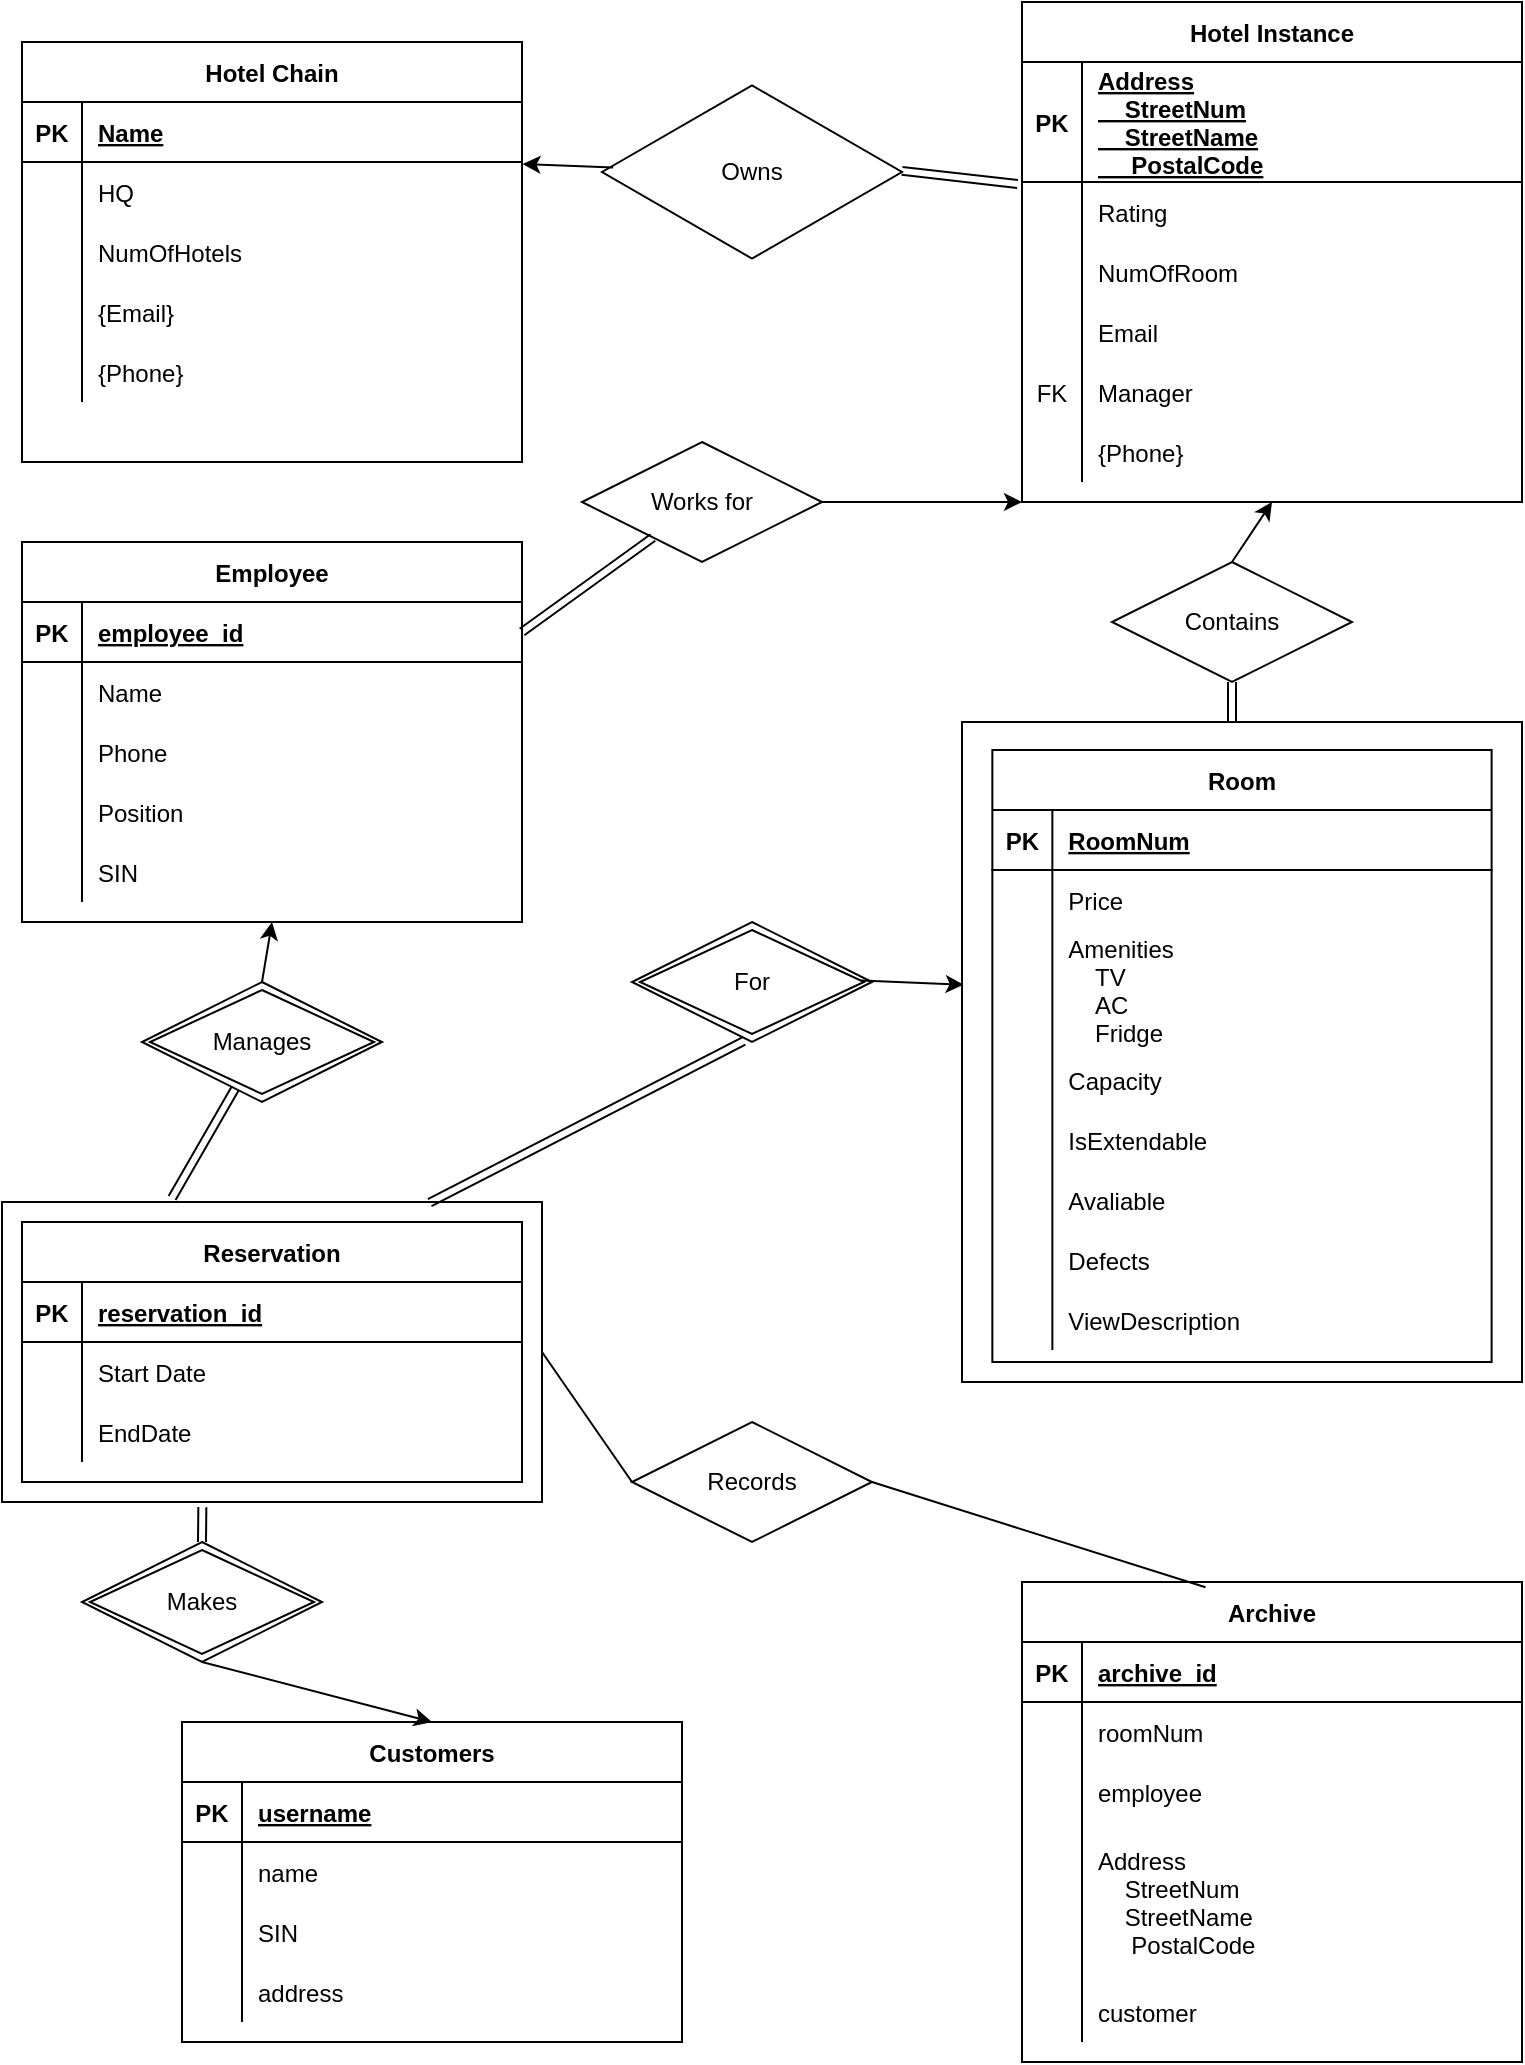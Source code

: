 <mxfile version="24.0.7" type="device">
  <diagram id="R2lEEEUBdFMjLlhIrx00" name="Page-1">
    <mxGraphModel dx="596" dy="747" grid="1" gridSize="10" guides="1" tooltips="1" connect="1" arrows="1" fold="1" page="1" pageScale="1" pageWidth="850" pageHeight="1100" math="0" shadow="0" extFonts="Permanent Marker^https://fonts.googleapis.com/css?family=Permanent+Marker">
      <root>
        <mxCell id="0" />
        <mxCell id="1" parent="0" />
        <mxCell id="C-vyLk0tnHw3VtMMgP7b-2" value="Hotel Chain" style="shape=table;startSize=30;container=1;collapsible=1;childLayout=tableLayout;fixedRows=1;rowLines=0;fontStyle=1;align=center;resizeLast=1;" parent="1" vertex="1">
          <mxGeometry x="40" y="40" width="250" height="210" as="geometry" />
        </mxCell>
        <mxCell id="C-vyLk0tnHw3VtMMgP7b-3" value="" style="shape=partialRectangle;collapsible=0;dropTarget=0;pointerEvents=0;fillColor=none;points=[[0,0.5],[1,0.5]];portConstraint=eastwest;top=0;left=0;right=0;bottom=1;" parent="C-vyLk0tnHw3VtMMgP7b-2" vertex="1">
          <mxGeometry y="30" width="250" height="30" as="geometry" />
        </mxCell>
        <mxCell id="C-vyLk0tnHw3VtMMgP7b-4" value="PK" style="shape=partialRectangle;overflow=hidden;connectable=0;fillColor=none;top=0;left=0;bottom=0;right=0;fontStyle=1;" parent="C-vyLk0tnHw3VtMMgP7b-3" vertex="1">
          <mxGeometry width="30" height="30" as="geometry">
            <mxRectangle width="30" height="30" as="alternateBounds" />
          </mxGeometry>
        </mxCell>
        <mxCell id="C-vyLk0tnHw3VtMMgP7b-5" value="Name" style="shape=partialRectangle;overflow=hidden;connectable=0;fillColor=none;top=0;left=0;bottom=0;right=0;align=left;spacingLeft=6;fontStyle=5;" parent="C-vyLk0tnHw3VtMMgP7b-3" vertex="1">
          <mxGeometry x="30" width="220" height="30" as="geometry">
            <mxRectangle width="220" height="30" as="alternateBounds" />
          </mxGeometry>
        </mxCell>
        <mxCell id="C-vyLk0tnHw3VtMMgP7b-6" value="" style="shape=partialRectangle;collapsible=0;dropTarget=0;pointerEvents=0;fillColor=none;points=[[0,0.5],[1,0.5]];portConstraint=eastwest;top=0;left=0;right=0;bottom=0;" parent="C-vyLk0tnHw3VtMMgP7b-2" vertex="1">
          <mxGeometry y="60" width="250" height="30" as="geometry" />
        </mxCell>
        <mxCell id="C-vyLk0tnHw3VtMMgP7b-7" value="" style="shape=partialRectangle;overflow=hidden;connectable=0;fillColor=none;top=0;left=0;bottom=0;right=0;" parent="C-vyLk0tnHw3VtMMgP7b-6" vertex="1">
          <mxGeometry width="30" height="30" as="geometry">
            <mxRectangle width="30" height="30" as="alternateBounds" />
          </mxGeometry>
        </mxCell>
        <mxCell id="C-vyLk0tnHw3VtMMgP7b-8" value="HQ" style="shape=partialRectangle;overflow=hidden;connectable=0;fillColor=none;top=0;left=0;bottom=0;right=0;align=left;spacingLeft=6;" parent="C-vyLk0tnHw3VtMMgP7b-6" vertex="1">
          <mxGeometry x="30" width="220" height="30" as="geometry">
            <mxRectangle width="220" height="30" as="alternateBounds" />
          </mxGeometry>
        </mxCell>
        <mxCell id="C-vyLk0tnHw3VtMMgP7b-9" value="" style="shape=partialRectangle;collapsible=0;dropTarget=0;pointerEvents=0;fillColor=none;points=[[0,0.5],[1,0.5]];portConstraint=eastwest;top=0;left=0;right=0;bottom=0;" parent="C-vyLk0tnHw3VtMMgP7b-2" vertex="1">
          <mxGeometry y="90" width="250" height="30" as="geometry" />
        </mxCell>
        <mxCell id="C-vyLk0tnHw3VtMMgP7b-10" value="" style="shape=partialRectangle;overflow=hidden;connectable=0;fillColor=none;top=0;left=0;bottom=0;right=0;" parent="C-vyLk0tnHw3VtMMgP7b-9" vertex="1">
          <mxGeometry width="30" height="30" as="geometry">
            <mxRectangle width="30" height="30" as="alternateBounds" />
          </mxGeometry>
        </mxCell>
        <mxCell id="C-vyLk0tnHw3VtMMgP7b-11" value="NumOfHotels" style="shape=partialRectangle;overflow=hidden;connectable=0;fillColor=none;top=0;left=0;bottom=0;right=0;align=left;spacingLeft=6;" parent="C-vyLk0tnHw3VtMMgP7b-9" vertex="1">
          <mxGeometry x="30" width="220" height="30" as="geometry">
            <mxRectangle width="220" height="30" as="alternateBounds" />
          </mxGeometry>
        </mxCell>
        <mxCell id="TwoNjSvbTVmiTsYYTtKP-118" value="" style="shape=tableRow;horizontal=0;startSize=0;swimlaneHead=0;swimlaneBody=0;fillColor=none;collapsible=0;dropTarget=0;points=[[0,0.5],[1,0.5]];portConstraint=eastwest;top=0;left=0;right=0;bottom=0;" parent="C-vyLk0tnHw3VtMMgP7b-2" vertex="1">
          <mxGeometry y="120" width="250" height="30" as="geometry" />
        </mxCell>
        <mxCell id="TwoNjSvbTVmiTsYYTtKP-119" value="" style="shape=partialRectangle;connectable=0;fillColor=none;top=0;left=0;bottom=0;right=0;editable=1;overflow=hidden;" parent="TwoNjSvbTVmiTsYYTtKP-118" vertex="1">
          <mxGeometry width="30" height="30" as="geometry">
            <mxRectangle width="30" height="30" as="alternateBounds" />
          </mxGeometry>
        </mxCell>
        <mxCell id="TwoNjSvbTVmiTsYYTtKP-120" value="{Email}" style="shape=partialRectangle;connectable=0;fillColor=none;top=0;left=0;bottom=0;right=0;align=left;spacingLeft=6;overflow=hidden;" parent="TwoNjSvbTVmiTsYYTtKP-118" vertex="1">
          <mxGeometry x="30" width="220" height="30" as="geometry">
            <mxRectangle width="220" height="30" as="alternateBounds" />
          </mxGeometry>
        </mxCell>
        <mxCell id="TwoNjSvbTVmiTsYYTtKP-123" value="" style="shape=tableRow;horizontal=0;startSize=0;swimlaneHead=0;swimlaneBody=0;fillColor=none;collapsible=0;dropTarget=0;points=[[0,0.5],[1,0.5]];portConstraint=eastwest;top=0;left=0;right=0;bottom=0;" parent="C-vyLk0tnHw3VtMMgP7b-2" vertex="1">
          <mxGeometry y="150" width="250" height="30" as="geometry" />
        </mxCell>
        <mxCell id="TwoNjSvbTVmiTsYYTtKP-124" value="" style="shape=partialRectangle;connectable=0;fillColor=none;top=0;left=0;bottom=0;right=0;editable=1;overflow=hidden;" parent="TwoNjSvbTVmiTsYYTtKP-123" vertex="1">
          <mxGeometry width="30" height="30" as="geometry">
            <mxRectangle width="30" height="30" as="alternateBounds" />
          </mxGeometry>
        </mxCell>
        <mxCell id="TwoNjSvbTVmiTsYYTtKP-125" value="{Phone}" style="shape=partialRectangle;connectable=0;fillColor=none;top=0;left=0;bottom=0;right=0;align=left;spacingLeft=6;overflow=hidden;" parent="TwoNjSvbTVmiTsYYTtKP-123" vertex="1">
          <mxGeometry x="30" width="220" height="30" as="geometry">
            <mxRectangle width="220" height="30" as="alternateBounds" />
          </mxGeometry>
        </mxCell>
        <mxCell id="C-vyLk0tnHw3VtMMgP7b-13" value="Hotel Instance" style="shape=table;startSize=30;container=1;collapsible=1;childLayout=tableLayout;fixedRows=1;rowLines=0;fontStyle=1;align=center;resizeLast=1;" parent="1" vertex="1">
          <mxGeometry x="540" y="20" width="250" height="250" as="geometry" />
        </mxCell>
        <mxCell id="C-vyLk0tnHw3VtMMgP7b-14" value="" style="shape=partialRectangle;collapsible=0;dropTarget=0;pointerEvents=0;fillColor=none;points=[[0,0.5],[1,0.5]];portConstraint=eastwest;top=0;left=0;right=0;bottom=1;" parent="C-vyLk0tnHw3VtMMgP7b-13" vertex="1">
          <mxGeometry y="30" width="250" height="60" as="geometry" />
        </mxCell>
        <mxCell id="C-vyLk0tnHw3VtMMgP7b-15" value="PK" style="shape=partialRectangle;overflow=hidden;connectable=0;fillColor=none;top=0;left=0;bottom=0;right=0;fontStyle=1;" parent="C-vyLk0tnHw3VtMMgP7b-14" vertex="1">
          <mxGeometry width="30" height="60" as="geometry">
            <mxRectangle width="30" height="60" as="alternateBounds" />
          </mxGeometry>
        </mxCell>
        <mxCell id="C-vyLk0tnHw3VtMMgP7b-16" value="Address&#xa;    StreetNum&#xa;    StreetName&#xa;     PostalCode" style="shape=partialRectangle;overflow=hidden;connectable=0;fillColor=none;top=0;left=0;bottom=0;right=0;align=left;spacingLeft=6;fontStyle=5;" parent="C-vyLk0tnHw3VtMMgP7b-14" vertex="1">
          <mxGeometry x="30" width="220" height="60" as="geometry">
            <mxRectangle width="220" height="60" as="alternateBounds" />
          </mxGeometry>
        </mxCell>
        <mxCell id="C-vyLk0tnHw3VtMMgP7b-17" value="" style="shape=partialRectangle;collapsible=0;dropTarget=0;pointerEvents=0;fillColor=none;points=[[0,0.5],[1,0.5]];portConstraint=eastwest;top=0;left=0;right=0;bottom=0;" parent="C-vyLk0tnHw3VtMMgP7b-13" vertex="1">
          <mxGeometry y="90" width="250" height="30" as="geometry" />
        </mxCell>
        <mxCell id="C-vyLk0tnHw3VtMMgP7b-18" value="" style="shape=partialRectangle;overflow=hidden;connectable=0;fillColor=none;top=0;left=0;bottom=0;right=0;" parent="C-vyLk0tnHw3VtMMgP7b-17" vertex="1">
          <mxGeometry width="30" height="30" as="geometry">
            <mxRectangle width="30" height="30" as="alternateBounds" />
          </mxGeometry>
        </mxCell>
        <mxCell id="C-vyLk0tnHw3VtMMgP7b-19" value="Rating" style="shape=partialRectangle;overflow=hidden;connectable=0;fillColor=none;top=0;left=0;bottom=0;right=0;align=left;spacingLeft=6;" parent="C-vyLk0tnHw3VtMMgP7b-17" vertex="1">
          <mxGeometry x="30" width="220" height="30" as="geometry">
            <mxRectangle width="220" height="30" as="alternateBounds" />
          </mxGeometry>
        </mxCell>
        <mxCell id="C-vyLk0tnHw3VtMMgP7b-20" value="" style="shape=partialRectangle;collapsible=0;dropTarget=0;pointerEvents=0;fillColor=none;points=[[0,0.5],[1,0.5]];portConstraint=eastwest;top=0;left=0;right=0;bottom=0;" parent="C-vyLk0tnHw3VtMMgP7b-13" vertex="1">
          <mxGeometry y="120" width="250" height="30" as="geometry" />
        </mxCell>
        <mxCell id="C-vyLk0tnHw3VtMMgP7b-21" value="" style="shape=partialRectangle;overflow=hidden;connectable=0;fillColor=none;top=0;left=0;bottom=0;right=0;" parent="C-vyLk0tnHw3VtMMgP7b-20" vertex="1">
          <mxGeometry width="30" height="30" as="geometry">
            <mxRectangle width="30" height="30" as="alternateBounds" />
          </mxGeometry>
        </mxCell>
        <mxCell id="C-vyLk0tnHw3VtMMgP7b-22" value="NumOfRoom" style="shape=partialRectangle;overflow=hidden;connectable=0;fillColor=none;top=0;left=0;bottom=0;right=0;align=left;spacingLeft=6;" parent="C-vyLk0tnHw3VtMMgP7b-20" vertex="1">
          <mxGeometry x="30" width="220" height="30" as="geometry">
            <mxRectangle width="220" height="30" as="alternateBounds" />
          </mxGeometry>
        </mxCell>
        <mxCell id="TwoNjSvbTVmiTsYYTtKP-131" value="" style="shape=tableRow;horizontal=0;startSize=0;swimlaneHead=0;swimlaneBody=0;fillColor=none;collapsible=0;dropTarget=0;points=[[0,0.5],[1,0.5]];portConstraint=eastwest;top=0;left=0;right=0;bottom=0;" parent="C-vyLk0tnHw3VtMMgP7b-13" vertex="1">
          <mxGeometry y="150" width="250" height="30" as="geometry" />
        </mxCell>
        <mxCell id="TwoNjSvbTVmiTsYYTtKP-132" value="" style="shape=partialRectangle;connectable=0;fillColor=none;top=0;left=0;bottom=0;right=0;editable=1;overflow=hidden;" parent="TwoNjSvbTVmiTsYYTtKP-131" vertex="1">
          <mxGeometry width="30" height="30" as="geometry">
            <mxRectangle width="30" height="30" as="alternateBounds" />
          </mxGeometry>
        </mxCell>
        <mxCell id="TwoNjSvbTVmiTsYYTtKP-133" value="Email" style="shape=partialRectangle;connectable=0;fillColor=none;top=0;left=0;bottom=0;right=0;align=left;spacingLeft=6;overflow=hidden;" parent="TwoNjSvbTVmiTsYYTtKP-131" vertex="1">
          <mxGeometry x="30" width="220" height="30" as="geometry">
            <mxRectangle width="220" height="30" as="alternateBounds" />
          </mxGeometry>
        </mxCell>
        <mxCell id="TwoNjSvbTVmiTsYYTtKP-196" value="" style="shape=tableRow;horizontal=0;startSize=0;swimlaneHead=0;swimlaneBody=0;fillColor=none;collapsible=0;dropTarget=0;points=[[0,0.5],[1,0.5]];portConstraint=eastwest;top=0;left=0;right=0;bottom=0;" parent="C-vyLk0tnHw3VtMMgP7b-13" vertex="1">
          <mxGeometry y="180" width="250" height="30" as="geometry" />
        </mxCell>
        <mxCell id="TwoNjSvbTVmiTsYYTtKP-197" value="FK" style="shape=partialRectangle;connectable=0;fillColor=none;top=0;left=0;bottom=0;right=0;editable=1;overflow=hidden;" parent="TwoNjSvbTVmiTsYYTtKP-196" vertex="1">
          <mxGeometry width="30" height="30" as="geometry">
            <mxRectangle width="30" height="30" as="alternateBounds" />
          </mxGeometry>
        </mxCell>
        <mxCell id="TwoNjSvbTVmiTsYYTtKP-198" value="Manager" style="shape=partialRectangle;connectable=0;fillColor=none;top=0;left=0;bottom=0;right=0;align=left;spacingLeft=6;overflow=hidden;" parent="TwoNjSvbTVmiTsYYTtKP-196" vertex="1">
          <mxGeometry x="30" width="220" height="30" as="geometry">
            <mxRectangle width="220" height="30" as="alternateBounds" />
          </mxGeometry>
        </mxCell>
        <mxCell id="TwoNjSvbTVmiTsYYTtKP-135" value="" style="shape=tableRow;horizontal=0;startSize=0;swimlaneHead=0;swimlaneBody=0;fillColor=none;collapsible=0;dropTarget=0;points=[[0,0.5],[1,0.5]];portConstraint=eastwest;top=0;left=0;right=0;bottom=0;" parent="C-vyLk0tnHw3VtMMgP7b-13" vertex="1">
          <mxGeometry y="210" width="250" height="30" as="geometry" />
        </mxCell>
        <mxCell id="TwoNjSvbTVmiTsYYTtKP-136" value="" style="shape=partialRectangle;connectable=0;fillColor=none;top=0;left=0;bottom=0;right=0;editable=1;overflow=hidden;" parent="TwoNjSvbTVmiTsYYTtKP-135" vertex="1">
          <mxGeometry width="30" height="30" as="geometry">
            <mxRectangle width="30" height="30" as="alternateBounds" />
          </mxGeometry>
        </mxCell>
        <mxCell id="TwoNjSvbTVmiTsYYTtKP-137" value="{Phone}" style="shape=partialRectangle;connectable=0;fillColor=none;top=0;left=0;bottom=0;right=0;align=left;spacingLeft=6;overflow=hidden;" parent="TwoNjSvbTVmiTsYYTtKP-135" vertex="1">
          <mxGeometry x="30" width="220" height="30" as="geometry">
            <mxRectangle width="220" height="30" as="alternateBounds" />
          </mxGeometry>
        </mxCell>
        <mxCell id="C-vyLk0tnHw3VtMMgP7b-23" value="Customers" style="shape=table;startSize=30;container=1;collapsible=1;childLayout=tableLayout;fixedRows=1;rowLines=0;fontStyle=1;align=center;resizeLast=1;" parent="1" vertex="1">
          <mxGeometry x="120" y="880" width="250" height="160" as="geometry" />
        </mxCell>
        <mxCell id="C-vyLk0tnHw3VtMMgP7b-24" value="" style="shape=partialRectangle;collapsible=0;dropTarget=0;pointerEvents=0;fillColor=none;points=[[0,0.5],[1,0.5]];portConstraint=eastwest;top=0;left=0;right=0;bottom=1;" parent="C-vyLk0tnHw3VtMMgP7b-23" vertex="1">
          <mxGeometry y="30" width="250" height="30" as="geometry" />
        </mxCell>
        <mxCell id="C-vyLk0tnHw3VtMMgP7b-25" value="PK" style="shape=partialRectangle;overflow=hidden;connectable=0;fillColor=none;top=0;left=0;bottom=0;right=0;fontStyle=1;" parent="C-vyLk0tnHw3VtMMgP7b-24" vertex="1">
          <mxGeometry width="30" height="30" as="geometry">
            <mxRectangle width="30" height="30" as="alternateBounds" />
          </mxGeometry>
        </mxCell>
        <mxCell id="C-vyLk0tnHw3VtMMgP7b-26" value="username" style="shape=partialRectangle;overflow=hidden;connectable=0;fillColor=none;top=0;left=0;bottom=0;right=0;align=left;spacingLeft=6;fontStyle=5;" parent="C-vyLk0tnHw3VtMMgP7b-24" vertex="1">
          <mxGeometry x="30" width="220" height="30" as="geometry">
            <mxRectangle width="220" height="30" as="alternateBounds" />
          </mxGeometry>
        </mxCell>
        <mxCell id="C-vyLk0tnHw3VtMMgP7b-27" value="" style="shape=partialRectangle;collapsible=0;dropTarget=0;pointerEvents=0;fillColor=none;points=[[0,0.5],[1,0.5]];portConstraint=eastwest;top=0;left=0;right=0;bottom=0;" parent="C-vyLk0tnHw3VtMMgP7b-23" vertex="1">
          <mxGeometry y="60" width="250" height="30" as="geometry" />
        </mxCell>
        <mxCell id="C-vyLk0tnHw3VtMMgP7b-28" value="" style="shape=partialRectangle;overflow=hidden;connectable=0;fillColor=none;top=0;left=0;bottom=0;right=0;" parent="C-vyLk0tnHw3VtMMgP7b-27" vertex="1">
          <mxGeometry width="30" height="30" as="geometry">
            <mxRectangle width="30" height="30" as="alternateBounds" />
          </mxGeometry>
        </mxCell>
        <mxCell id="C-vyLk0tnHw3VtMMgP7b-29" value="name" style="shape=partialRectangle;overflow=hidden;connectable=0;fillColor=none;top=0;left=0;bottom=0;right=0;align=left;spacingLeft=6;" parent="C-vyLk0tnHw3VtMMgP7b-27" vertex="1">
          <mxGeometry x="30" width="220" height="30" as="geometry">
            <mxRectangle width="220" height="30" as="alternateBounds" />
          </mxGeometry>
        </mxCell>
        <mxCell id="TwoNjSvbTVmiTsYYTtKP-202" value="" style="shape=tableRow;horizontal=0;startSize=0;swimlaneHead=0;swimlaneBody=0;fillColor=none;collapsible=0;dropTarget=0;points=[[0,0.5],[1,0.5]];portConstraint=eastwest;top=0;left=0;right=0;bottom=0;" parent="C-vyLk0tnHw3VtMMgP7b-23" vertex="1">
          <mxGeometry y="90" width="250" height="30" as="geometry" />
        </mxCell>
        <mxCell id="TwoNjSvbTVmiTsYYTtKP-203" value="" style="shape=partialRectangle;connectable=0;fillColor=none;top=0;left=0;bottom=0;right=0;editable=1;overflow=hidden;" parent="TwoNjSvbTVmiTsYYTtKP-202" vertex="1">
          <mxGeometry width="30" height="30" as="geometry">
            <mxRectangle width="30" height="30" as="alternateBounds" />
          </mxGeometry>
        </mxCell>
        <mxCell id="TwoNjSvbTVmiTsYYTtKP-204" value="SIN" style="shape=partialRectangle;connectable=0;fillColor=none;top=0;left=0;bottom=0;right=0;align=left;spacingLeft=6;overflow=hidden;" parent="TwoNjSvbTVmiTsYYTtKP-202" vertex="1">
          <mxGeometry x="30" width="220" height="30" as="geometry">
            <mxRectangle width="220" height="30" as="alternateBounds" />
          </mxGeometry>
        </mxCell>
        <mxCell id="TwoNjSvbTVmiTsYYTtKP-199" value="" style="shape=tableRow;horizontal=0;startSize=0;swimlaneHead=0;swimlaneBody=0;fillColor=none;collapsible=0;dropTarget=0;points=[[0,0.5],[1,0.5]];portConstraint=eastwest;top=0;left=0;right=0;bottom=0;" parent="C-vyLk0tnHw3VtMMgP7b-23" vertex="1">
          <mxGeometry y="120" width="250" height="30" as="geometry" />
        </mxCell>
        <mxCell id="TwoNjSvbTVmiTsYYTtKP-200" value="" style="shape=partialRectangle;connectable=0;fillColor=none;top=0;left=0;bottom=0;right=0;editable=1;overflow=hidden;" parent="TwoNjSvbTVmiTsYYTtKP-199" vertex="1">
          <mxGeometry width="30" height="30" as="geometry">
            <mxRectangle width="30" height="30" as="alternateBounds" />
          </mxGeometry>
        </mxCell>
        <mxCell id="TwoNjSvbTVmiTsYYTtKP-201" value="address" style="shape=partialRectangle;connectable=0;fillColor=none;top=0;left=0;bottom=0;right=0;align=left;spacingLeft=6;overflow=hidden;" parent="TwoNjSvbTVmiTsYYTtKP-199" vertex="1">
          <mxGeometry x="30" width="220" height="30" as="geometry">
            <mxRectangle width="220" height="30" as="alternateBounds" />
          </mxGeometry>
        </mxCell>
        <mxCell id="TwoNjSvbTVmiTsYYTtKP-35" value="Archive" style="shape=table;startSize=30;container=1;collapsible=1;childLayout=tableLayout;fixedRows=1;rowLines=0;fontStyle=1;align=center;resizeLast=1;" parent="1" vertex="1">
          <mxGeometry x="540" y="810" width="250" height="240" as="geometry" />
        </mxCell>
        <mxCell id="TwoNjSvbTVmiTsYYTtKP-36" value="" style="shape=partialRectangle;collapsible=0;dropTarget=0;pointerEvents=0;fillColor=none;points=[[0,0.5],[1,0.5]];portConstraint=eastwest;top=0;left=0;right=0;bottom=1;" parent="TwoNjSvbTVmiTsYYTtKP-35" vertex="1">
          <mxGeometry y="30" width="250" height="30" as="geometry" />
        </mxCell>
        <mxCell id="TwoNjSvbTVmiTsYYTtKP-37" value="PK" style="shape=partialRectangle;overflow=hidden;connectable=0;fillColor=none;top=0;left=0;bottom=0;right=0;fontStyle=1;" parent="TwoNjSvbTVmiTsYYTtKP-36" vertex="1">
          <mxGeometry width="30" height="30" as="geometry">
            <mxRectangle width="30" height="30" as="alternateBounds" />
          </mxGeometry>
        </mxCell>
        <mxCell id="TwoNjSvbTVmiTsYYTtKP-38" value="archive_id" style="shape=partialRectangle;overflow=hidden;connectable=0;fillColor=none;top=0;left=0;bottom=0;right=0;align=left;spacingLeft=6;fontStyle=5;" parent="TwoNjSvbTVmiTsYYTtKP-36" vertex="1">
          <mxGeometry x="30" width="220" height="30" as="geometry">
            <mxRectangle width="220" height="30" as="alternateBounds" />
          </mxGeometry>
        </mxCell>
        <mxCell id="TwoNjSvbTVmiTsYYTtKP-39" value="" style="shape=partialRectangle;collapsible=0;dropTarget=0;pointerEvents=0;fillColor=none;points=[[0,0.5],[1,0.5]];portConstraint=eastwest;top=0;left=0;right=0;bottom=0;" parent="TwoNjSvbTVmiTsYYTtKP-35" vertex="1">
          <mxGeometry y="60" width="250" height="30" as="geometry" />
        </mxCell>
        <mxCell id="TwoNjSvbTVmiTsYYTtKP-40" value="" style="shape=partialRectangle;overflow=hidden;connectable=0;fillColor=none;top=0;left=0;bottom=0;right=0;" parent="TwoNjSvbTVmiTsYYTtKP-39" vertex="1">
          <mxGeometry width="30" height="30" as="geometry">
            <mxRectangle width="30" height="30" as="alternateBounds" />
          </mxGeometry>
        </mxCell>
        <mxCell id="TwoNjSvbTVmiTsYYTtKP-41" value="roomNum" style="shape=partialRectangle;overflow=hidden;connectable=0;fillColor=none;top=0;left=0;bottom=0;right=0;align=left;spacingLeft=6;" parent="TwoNjSvbTVmiTsYYTtKP-39" vertex="1">
          <mxGeometry x="30" width="220" height="30" as="geometry">
            <mxRectangle width="220" height="30" as="alternateBounds" />
          </mxGeometry>
        </mxCell>
        <mxCell id="TwoNjSvbTVmiTsYYTtKP-187" value="" style="shape=tableRow;horizontal=0;startSize=0;swimlaneHead=0;swimlaneBody=0;fillColor=none;collapsible=0;dropTarget=0;points=[[0,0.5],[1,0.5]];portConstraint=eastwest;top=0;left=0;right=0;bottom=0;" parent="TwoNjSvbTVmiTsYYTtKP-35" vertex="1">
          <mxGeometry y="90" width="250" height="30" as="geometry" />
        </mxCell>
        <mxCell id="TwoNjSvbTVmiTsYYTtKP-188" value="" style="shape=partialRectangle;connectable=0;fillColor=none;top=0;left=0;bottom=0;right=0;editable=1;overflow=hidden;" parent="TwoNjSvbTVmiTsYYTtKP-187" vertex="1">
          <mxGeometry width="30" height="30" as="geometry">
            <mxRectangle width="30" height="30" as="alternateBounds" />
          </mxGeometry>
        </mxCell>
        <mxCell id="TwoNjSvbTVmiTsYYTtKP-189" value="employee" style="shape=partialRectangle;connectable=0;fillColor=none;top=0;left=0;bottom=0;right=0;align=left;spacingLeft=6;overflow=hidden;" parent="TwoNjSvbTVmiTsYYTtKP-187" vertex="1">
          <mxGeometry x="30" width="220" height="30" as="geometry">
            <mxRectangle width="220" height="30" as="alternateBounds" />
          </mxGeometry>
        </mxCell>
        <mxCell id="TwoNjSvbTVmiTsYYTtKP-193" value="" style="shape=tableRow;horizontal=0;startSize=0;swimlaneHead=0;swimlaneBody=0;fillColor=none;collapsible=0;dropTarget=0;points=[[0,0.5],[1,0.5]];portConstraint=eastwest;top=0;left=0;right=0;bottom=0;" parent="TwoNjSvbTVmiTsYYTtKP-35" vertex="1">
          <mxGeometry y="120" width="250" height="80" as="geometry" />
        </mxCell>
        <mxCell id="TwoNjSvbTVmiTsYYTtKP-194" value="" style="shape=partialRectangle;connectable=0;fillColor=none;top=0;left=0;bottom=0;right=0;editable=1;overflow=hidden;" parent="TwoNjSvbTVmiTsYYTtKP-193" vertex="1">
          <mxGeometry width="30" height="80" as="geometry">
            <mxRectangle width="30" height="80" as="alternateBounds" />
          </mxGeometry>
        </mxCell>
        <mxCell id="TwoNjSvbTVmiTsYYTtKP-195" value="Address&#xa;    StreetNum&#xa;    StreetName&#xa;     PostalCode" style="shape=partialRectangle;connectable=0;fillColor=none;top=0;left=0;bottom=0;right=0;align=left;spacingLeft=6;overflow=hidden;fontStyle=0" parent="TwoNjSvbTVmiTsYYTtKP-193" vertex="1">
          <mxGeometry x="30" width="220" height="80" as="geometry">
            <mxRectangle width="220" height="80" as="alternateBounds" />
          </mxGeometry>
        </mxCell>
        <mxCell id="TwoNjSvbTVmiTsYYTtKP-42" value="" style="shape=partialRectangle;collapsible=0;dropTarget=0;pointerEvents=0;fillColor=none;points=[[0,0.5],[1,0.5]];portConstraint=eastwest;top=0;left=0;right=0;bottom=0;" parent="TwoNjSvbTVmiTsYYTtKP-35" vertex="1">
          <mxGeometry y="200" width="250" height="30" as="geometry" />
        </mxCell>
        <mxCell id="TwoNjSvbTVmiTsYYTtKP-43" value="" style="shape=partialRectangle;overflow=hidden;connectable=0;fillColor=none;top=0;left=0;bottom=0;right=0;" parent="TwoNjSvbTVmiTsYYTtKP-42" vertex="1">
          <mxGeometry width="30" height="30" as="geometry">
            <mxRectangle width="30" height="30" as="alternateBounds" />
          </mxGeometry>
        </mxCell>
        <mxCell id="TwoNjSvbTVmiTsYYTtKP-44" value="customer" style="shape=partialRectangle;overflow=hidden;connectable=0;fillColor=none;top=0;left=0;bottom=0;right=0;align=left;spacingLeft=6;" parent="TwoNjSvbTVmiTsYYTtKP-42" vertex="1">
          <mxGeometry x="30" width="220" height="30" as="geometry">
            <mxRectangle width="220" height="30" as="alternateBounds" />
          </mxGeometry>
        </mxCell>
        <mxCell id="TwoNjSvbTVmiTsYYTtKP-49" value="" style="group" parent="1" connectable="0" vertex="1">
          <mxGeometry x="30" y="620" width="270" height="150" as="geometry" />
        </mxCell>
        <mxCell id="TwoNjSvbTVmiTsYYTtKP-50" value="" style="group" parent="TwoNjSvbTVmiTsYYTtKP-49" connectable="0" vertex="1">
          <mxGeometry width="270" height="150" as="geometry" />
        </mxCell>
        <mxCell id="TwoNjSvbTVmiTsYYTtKP-23" value="" style="rounded=0;whiteSpace=wrap;html=1;" parent="TwoNjSvbTVmiTsYYTtKP-50" vertex="1">
          <mxGeometry width="270" height="150" as="geometry" />
        </mxCell>
        <mxCell id="TwoNjSvbTVmiTsYYTtKP-24" value="Reservation" style="shape=table;startSize=30;container=1;collapsible=1;childLayout=tableLayout;fixedRows=1;rowLines=0;fontStyle=1;align=center;resizeLast=1;" parent="TwoNjSvbTVmiTsYYTtKP-50" vertex="1">
          <mxGeometry x="10" y="10" width="250" height="130" as="geometry" />
        </mxCell>
        <mxCell id="TwoNjSvbTVmiTsYYTtKP-25" value="" style="shape=partialRectangle;collapsible=0;dropTarget=0;pointerEvents=0;fillColor=none;points=[[0,0.5],[1,0.5]];portConstraint=eastwest;top=0;left=0;right=0;bottom=1;" parent="TwoNjSvbTVmiTsYYTtKP-24" vertex="1">
          <mxGeometry y="30" width="250" height="30" as="geometry" />
        </mxCell>
        <mxCell id="TwoNjSvbTVmiTsYYTtKP-26" value="PK" style="shape=partialRectangle;overflow=hidden;connectable=0;fillColor=none;top=0;left=0;bottom=0;right=0;fontStyle=1;" parent="TwoNjSvbTVmiTsYYTtKP-25" vertex="1">
          <mxGeometry width="30" height="30" as="geometry">
            <mxRectangle width="30" height="30" as="alternateBounds" />
          </mxGeometry>
        </mxCell>
        <mxCell id="TwoNjSvbTVmiTsYYTtKP-27" value="reservation_id" style="shape=partialRectangle;overflow=hidden;connectable=0;fillColor=none;top=0;left=0;bottom=0;right=0;align=left;spacingLeft=6;fontStyle=5;" parent="TwoNjSvbTVmiTsYYTtKP-25" vertex="1">
          <mxGeometry x="30" width="220" height="30" as="geometry">
            <mxRectangle width="220" height="30" as="alternateBounds" />
          </mxGeometry>
        </mxCell>
        <mxCell id="TwoNjSvbTVmiTsYYTtKP-28" value="" style="shape=partialRectangle;collapsible=0;dropTarget=0;pointerEvents=0;fillColor=none;points=[[0,0.5],[1,0.5]];portConstraint=eastwest;top=0;left=0;right=0;bottom=0;" parent="TwoNjSvbTVmiTsYYTtKP-24" vertex="1">
          <mxGeometry y="60" width="250" height="30" as="geometry" />
        </mxCell>
        <mxCell id="TwoNjSvbTVmiTsYYTtKP-29" value="" style="shape=partialRectangle;overflow=hidden;connectable=0;fillColor=none;top=0;left=0;bottom=0;right=0;" parent="TwoNjSvbTVmiTsYYTtKP-28" vertex="1">
          <mxGeometry width="30" height="30" as="geometry">
            <mxRectangle width="30" height="30" as="alternateBounds" />
          </mxGeometry>
        </mxCell>
        <mxCell id="TwoNjSvbTVmiTsYYTtKP-30" value="Start Date" style="shape=partialRectangle;overflow=hidden;connectable=0;fillColor=none;top=0;left=0;bottom=0;right=0;align=left;spacingLeft=6;" parent="TwoNjSvbTVmiTsYYTtKP-28" vertex="1">
          <mxGeometry x="30" width="220" height="30" as="geometry">
            <mxRectangle width="220" height="30" as="alternateBounds" />
          </mxGeometry>
        </mxCell>
        <mxCell id="v5f98kPAj_87lHMMUOY--4" value="" style="shape=tableRow;horizontal=0;startSize=0;swimlaneHead=0;swimlaneBody=0;fillColor=none;collapsible=0;dropTarget=0;points=[[0,0.5],[1,0.5]];portConstraint=eastwest;top=0;left=0;right=0;bottom=0;" vertex="1" parent="TwoNjSvbTVmiTsYYTtKP-24">
          <mxGeometry y="90" width="250" height="30" as="geometry" />
        </mxCell>
        <mxCell id="v5f98kPAj_87lHMMUOY--5" value="" style="shape=partialRectangle;connectable=0;fillColor=none;top=0;left=0;bottom=0;right=0;editable=1;overflow=hidden;" vertex="1" parent="v5f98kPAj_87lHMMUOY--4">
          <mxGeometry width="30" height="30" as="geometry">
            <mxRectangle width="30" height="30" as="alternateBounds" />
          </mxGeometry>
        </mxCell>
        <mxCell id="v5f98kPAj_87lHMMUOY--6" value="EndDate" style="shape=partialRectangle;connectable=0;fillColor=none;top=0;left=0;bottom=0;right=0;align=left;spacingLeft=6;overflow=hidden;" vertex="1" parent="v5f98kPAj_87lHMMUOY--4">
          <mxGeometry x="30" width="220" height="30" as="geometry">
            <mxRectangle width="220" height="30" as="alternateBounds" />
          </mxGeometry>
        </mxCell>
        <mxCell id="TwoNjSvbTVmiTsYYTtKP-61" value="Employee" style="shape=table;startSize=30;container=1;collapsible=1;childLayout=tableLayout;fixedRows=1;rowLines=0;fontStyle=1;align=center;resizeLast=1;" parent="1" vertex="1">
          <mxGeometry x="40" y="290" width="250" height="190" as="geometry" />
        </mxCell>
        <mxCell id="TwoNjSvbTVmiTsYYTtKP-62" value="" style="shape=partialRectangle;collapsible=0;dropTarget=0;pointerEvents=0;fillColor=none;points=[[0,0.5],[1,0.5]];portConstraint=eastwest;top=0;left=0;right=0;bottom=1;" parent="TwoNjSvbTVmiTsYYTtKP-61" vertex="1">
          <mxGeometry y="30" width="250" height="30" as="geometry" />
        </mxCell>
        <mxCell id="TwoNjSvbTVmiTsYYTtKP-63" value="PK" style="shape=partialRectangle;overflow=hidden;connectable=0;fillColor=none;top=0;left=0;bottom=0;right=0;fontStyle=1;" parent="TwoNjSvbTVmiTsYYTtKP-62" vertex="1">
          <mxGeometry width="30" height="30" as="geometry">
            <mxRectangle width="30" height="30" as="alternateBounds" />
          </mxGeometry>
        </mxCell>
        <mxCell id="TwoNjSvbTVmiTsYYTtKP-64" value="employee_id" style="shape=partialRectangle;overflow=hidden;connectable=0;fillColor=none;top=0;left=0;bottom=0;right=0;align=left;spacingLeft=6;fontStyle=5;" parent="TwoNjSvbTVmiTsYYTtKP-62" vertex="1">
          <mxGeometry x="30" width="220" height="30" as="geometry">
            <mxRectangle width="220" height="30" as="alternateBounds" />
          </mxGeometry>
        </mxCell>
        <mxCell id="TwoNjSvbTVmiTsYYTtKP-65" value="" style="shape=partialRectangle;collapsible=0;dropTarget=0;pointerEvents=0;fillColor=none;points=[[0,0.5],[1,0.5]];portConstraint=eastwest;top=0;left=0;right=0;bottom=0;" parent="TwoNjSvbTVmiTsYYTtKP-61" vertex="1">
          <mxGeometry y="60" width="250" height="30" as="geometry" />
        </mxCell>
        <mxCell id="TwoNjSvbTVmiTsYYTtKP-66" value="" style="shape=partialRectangle;overflow=hidden;connectable=0;fillColor=none;top=0;left=0;bottom=0;right=0;" parent="TwoNjSvbTVmiTsYYTtKP-65" vertex="1">
          <mxGeometry width="30" height="30" as="geometry">
            <mxRectangle width="30" height="30" as="alternateBounds" />
          </mxGeometry>
        </mxCell>
        <mxCell id="TwoNjSvbTVmiTsYYTtKP-67" value="Name" style="shape=partialRectangle;overflow=hidden;connectable=0;fillColor=none;top=0;left=0;bottom=0;right=0;align=left;spacingLeft=6;" parent="TwoNjSvbTVmiTsYYTtKP-65" vertex="1">
          <mxGeometry x="30" width="220" height="30" as="geometry">
            <mxRectangle width="220" height="30" as="alternateBounds" />
          </mxGeometry>
        </mxCell>
        <mxCell id="TwoNjSvbTVmiTsYYTtKP-68" value="" style="shape=partialRectangle;collapsible=0;dropTarget=0;pointerEvents=0;fillColor=none;points=[[0,0.5],[1,0.5]];portConstraint=eastwest;top=0;left=0;right=0;bottom=0;" parent="TwoNjSvbTVmiTsYYTtKP-61" vertex="1">
          <mxGeometry y="90" width="250" height="30" as="geometry" />
        </mxCell>
        <mxCell id="TwoNjSvbTVmiTsYYTtKP-69" value="" style="shape=partialRectangle;overflow=hidden;connectable=0;fillColor=none;top=0;left=0;bottom=0;right=0;" parent="TwoNjSvbTVmiTsYYTtKP-68" vertex="1">
          <mxGeometry width="30" height="30" as="geometry">
            <mxRectangle width="30" height="30" as="alternateBounds" />
          </mxGeometry>
        </mxCell>
        <mxCell id="TwoNjSvbTVmiTsYYTtKP-70" value="Phone" style="shape=partialRectangle;overflow=hidden;connectable=0;fillColor=none;top=0;left=0;bottom=0;right=0;align=left;spacingLeft=6;" parent="TwoNjSvbTVmiTsYYTtKP-68" vertex="1">
          <mxGeometry x="30" width="220" height="30" as="geometry">
            <mxRectangle width="220" height="30" as="alternateBounds" />
          </mxGeometry>
        </mxCell>
        <mxCell id="TwoNjSvbTVmiTsYYTtKP-143" value="" style="shape=tableRow;horizontal=0;startSize=0;swimlaneHead=0;swimlaneBody=0;fillColor=none;collapsible=0;dropTarget=0;points=[[0,0.5],[1,0.5]];portConstraint=eastwest;top=0;left=0;right=0;bottom=0;" parent="TwoNjSvbTVmiTsYYTtKP-61" vertex="1">
          <mxGeometry y="120" width="250" height="30" as="geometry" />
        </mxCell>
        <mxCell id="TwoNjSvbTVmiTsYYTtKP-144" value="" style="shape=partialRectangle;connectable=0;fillColor=none;top=0;left=0;bottom=0;right=0;editable=1;overflow=hidden;" parent="TwoNjSvbTVmiTsYYTtKP-143" vertex="1">
          <mxGeometry width="30" height="30" as="geometry">
            <mxRectangle width="30" height="30" as="alternateBounds" />
          </mxGeometry>
        </mxCell>
        <mxCell id="TwoNjSvbTVmiTsYYTtKP-145" value="Position" style="shape=partialRectangle;connectable=0;fillColor=none;top=0;left=0;bottom=0;right=0;align=left;spacingLeft=6;overflow=hidden;" parent="TwoNjSvbTVmiTsYYTtKP-143" vertex="1">
          <mxGeometry x="30" width="220" height="30" as="geometry">
            <mxRectangle width="220" height="30" as="alternateBounds" />
          </mxGeometry>
        </mxCell>
        <mxCell id="TwoNjSvbTVmiTsYYTtKP-139" value="" style="shape=tableRow;horizontal=0;startSize=0;swimlaneHead=0;swimlaneBody=0;fillColor=none;collapsible=0;dropTarget=0;points=[[0,0.5],[1,0.5]];portConstraint=eastwest;top=0;left=0;right=0;bottom=0;" parent="TwoNjSvbTVmiTsYYTtKP-61" vertex="1">
          <mxGeometry y="150" width="250" height="30" as="geometry" />
        </mxCell>
        <mxCell id="TwoNjSvbTVmiTsYYTtKP-140" value="" style="shape=partialRectangle;connectable=0;fillColor=none;top=0;left=0;bottom=0;right=0;editable=1;overflow=hidden;" parent="TwoNjSvbTVmiTsYYTtKP-139" vertex="1">
          <mxGeometry width="30" height="30" as="geometry">
            <mxRectangle width="30" height="30" as="alternateBounds" />
          </mxGeometry>
        </mxCell>
        <mxCell id="TwoNjSvbTVmiTsYYTtKP-141" value="SIN" style="shape=partialRectangle;connectable=0;fillColor=none;top=0;left=0;bottom=0;right=0;align=left;spacingLeft=6;overflow=hidden;" parent="TwoNjSvbTVmiTsYYTtKP-139" vertex="1">
          <mxGeometry x="30" width="220" height="30" as="geometry">
            <mxRectangle width="220" height="30" as="alternateBounds" />
          </mxGeometry>
        </mxCell>
        <mxCell id="TwoNjSvbTVmiTsYYTtKP-72" value="Owns" style="html=1;whiteSpace=wrap;aspect=fixed;shape=isoRectangle;" parent="1" vertex="1">
          <mxGeometry x="330" y="60" width="150" height="90" as="geometry" />
        </mxCell>
        <mxCell id="TwoNjSvbTVmiTsYYTtKP-74" value="" style="endArrow=classic;html=1;rounded=0;entryX=1.001;entryY=0.033;entryDx=0;entryDy=0;entryPerimeter=0;exitX=0.037;exitY=0.475;exitDx=0;exitDy=0;exitPerimeter=0;" parent="1" source="TwoNjSvbTVmiTsYYTtKP-72" target="C-vyLk0tnHw3VtMMgP7b-6" edge="1">
          <mxGeometry width="50" height="50" relative="1" as="geometry">
            <mxPoint x="440" y="240" as="sourcePoint" />
            <mxPoint x="490" y="190" as="targetPoint" />
          </mxGeometry>
        </mxCell>
        <mxCell id="TwoNjSvbTVmiTsYYTtKP-84" value="" style="shape=link;html=1;rounded=0;entryX=-0.009;entryY=0.033;entryDx=0;entryDy=0;entryPerimeter=0;" parent="1" target="C-vyLk0tnHw3VtMMgP7b-17" edge="1">
          <mxGeometry relative="1" as="geometry">
            <mxPoint x="480" y="104.44" as="sourcePoint" />
            <mxPoint x="640" y="104.44" as="targetPoint" />
          </mxGeometry>
        </mxCell>
        <mxCell id="TwoNjSvbTVmiTsYYTtKP-85" value="" style="resizable=0;html=1;whiteSpace=wrap;align=right;verticalAlign=bottom;" parent="TwoNjSvbTVmiTsYYTtKP-84" connectable="0" vertex="1">
          <mxGeometry x="1" relative="1" as="geometry" />
        </mxCell>
        <mxCell id="TwoNjSvbTVmiTsYYTtKP-86" value="Contains" style="shape=rhombus;perimeter=rhombusPerimeter;whiteSpace=wrap;html=1;align=center;" parent="1" vertex="1">
          <mxGeometry x="585" y="300" width="120" height="60" as="geometry" />
        </mxCell>
        <mxCell id="TwoNjSvbTVmiTsYYTtKP-89" value="" style="endArrow=classic;html=1;rounded=0;entryX=0.5;entryY=1;entryDx=0;entryDy=0;exitX=0.5;exitY=0;exitDx=0;exitDy=0;" parent="1" source="TwoNjSvbTVmiTsYYTtKP-86" target="C-vyLk0tnHw3VtMMgP7b-13" edge="1">
          <mxGeometry width="50" height="50" relative="1" as="geometry">
            <mxPoint x="450" y="190" as="sourcePoint" />
            <mxPoint x="500" y="140" as="targetPoint" />
          </mxGeometry>
        </mxCell>
        <mxCell id="TwoNjSvbTVmiTsYYTtKP-90" value="" style="shape=link;html=1;rounded=0;entryX=0.5;entryY=1;entryDx=0;entryDy=0;exitX=0.5;exitY=0;exitDx=0;exitDy=0;" parent="1" target="TwoNjSvbTVmiTsYYTtKP-86" edge="1">
          <mxGeometry relative="1" as="geometry">
            <mxPoint x="645" y="380" as="sourcePoint" />
            <mxPoint x="560" y="180" as="targetPoint" />
          </mxGeometry>
        </mxCell>
        <mxCell id="TwoNjSvbTVmiTsYYTtKP-91" value="" style="resizable=0;html=1;whiteSpace=wrap;align=right;verticalAlign=bottom;" parent="TwoNjSvbTVmiTsYYTtKP-90" connectable="0" vertex="1">
          <mxGeometry x="1" relative="1" as="geometry" />
        </mxCell>
        <mxCell id="TwoNjSvbTVmiTsYYTtKP-92" value="Works for" style="shape=rhombus;perimeter=rhombusPerimeter;whiteSpace=wrap;html=1;align=center;" parent="1" vertex="1">
          <mxGeometry x="320" y="240" width="120" height="60" as="geometry" />
        </mxCell>
        <mxCell id="TwoNjSvbTVmiTsYYTtKP-93" value="" style="endArrow=classic;html=1;rounded=0;entryX=0;entryY=1;entryDx=0;entryDy=0;" parent="1" source="TwoNjSvbTVmiTsYYTtKP-92" target="C-vyLk0tnHw3VtMMgP7b-13" edge="1">
          <mxGeometry width="50" height="50" relative="1" as="geometry">
            <mxPoint x="360" y="220" as="sourcePoint" />
            <mxPoint x="410" y="170" as="targetPoint" />
          </mxGeometry>
        </mxCell>
        <mxCell id="TwoNjSvbTVmiTsYYTtKP-94" value="" style="shape=link;html=1;rounded=0;exitX=1;exitY=0.5;exitDx=0;exitDy=0;" parent="1" source="TwoNjSvbTVmiTsYYTtKP-62" target="TwoNjSvbTVmiTsYYTtKP-92" edge="1">
          <mxGeometry relative="1" as="geometry">
            <mxPoint x="300" y="200" as="sourcePoint" />
            <mxPoint x="460" y="200" as="targetPoint" />
          </mxGeometry>
        </mxCell>
        <mxCell id="TwoNjSvbTVmiTsYYTtKP-95" value="" style="resizable=0;html=1;whiteSpace=wrap;align=left;verticalAlign=bottom;" parent="TwoNjSvbTVmiTsYYTtKP-94" connectable="0" vertex="1">
          <mxGeometry x="-1" relative="1" as="geometry" />
        </mxCell>
        <mxCell id="TwoNjSvbTVmiTsYYTtKP-96" value="" style="resizable=0;html=1;whiteSpace=wrap;align=right;verticalAlign=bottom;" parent="TwoNjSvbTVmiTsYYTtKP-94" connectable="0" vertex="1">
          <mxGeometry x="1" relative="1" as="geometry" />
        </mxCell>
        <mxCell id="TwoNjSvbTVmiTsYYTtKP-100" value="For" style="shape=rhombus;double=1;perimeter=rhombusPerimeter;whiteSpace=wrap;html=1;align=center;" parent="1" vertex="1">
          <mxGeometry x="345" y="480" width="120" height="60" as="geometry" />
        </mxCell>
        <mxCell id="TwoNjSvbTVmiTsYYTtKP-101" value="Manages" style="shape=rhombus;double=1;perimeter=rhombusPerimeter;whiteSpace=wrap;html=1;align=center;" parent="1" vertex="1">
          <mxGeometry x="100" y="510" width="120" height="60" as="geometry" />
        </mxCell>
        <mxCell id="TwoNjSvbTVmiTsYYTtKP-104" value="" style="shape=link;html=1;rounded=0;exitX=0.315;exitY=-0.013;exitDx=0;exitDy=0;exitPerimeter=0;" parent="1" source="TwoNjSvbTVmiTsYYTtKP-23" target="TwoNjSvbTVmiTsYYTtKP-101" edge="1">
          <mxGeometry relative="1" as="geometry">
            <mxPoint x="160" y="330" as="sourcePoint" />
            <mxPoint x="320" y="330" as="targetPoint" />
          </mxGeometry>
        </mxCell>
        <mxCell id="TwoNjSvbTVmiTsYYTtKP-106" value="" style="shape=link;html=1;rounded=0;entryX=0.792;entryY=0.002;entryDx=0;entryDy=0;entryPerimeter=0;exitX=0.465;exitY=0.993;exitDx=0;exitDy=0;exitPerimeter=0;" parent="1" source="TwoNjSvbTVmiTsYYTtKP-100" target="TwoNjSvbTVmiTsYYTtKP-23" edge="1">
          <mxGeometry relative="1" as="geometry">
            <mxPoint x="460" y="370" as="sourcePoint" />
            <mxPoint x="520" y="355" as="targetPoint" />
          </mxGeometry>
        </mxCell>
        <mxCell id="TwoNjSvbTVmiTsYYTtKP-107" value="" style="endArrow=classic;html=1;rounded=0;exitX=0.956;exitY=0.488;exitDx=0;exitDy=0;exitPerimeter=0;entryX=0.003;entryY=0.398;entryDx=0;entryDy=0;entryPerimeter=0;" parent="1" source="TwoNjSvbTVmiTsYYTtKP-100" target="TwoNjSvbTVmiTsYYTtKP-150" edge="1">
          <mxGeometry width="50" height="50" relative="1" as="geometry">
            <mxPoint x="470" y="370" as="sourcePoint" />
            <mxPoint x="500" y="470" as="targetPoint" />
          </mxGeometry>
        </mxCell>
        <mxCell id="TwoNjSvbTVmiTsYYTtKP-108" value="" style="endArrow=classic;html=1;rounded=0;entryX=0.5;entryY=1;entryDx=0;entryDy=0;exitX=0.5;exitY=0;exitDx=0;exitDy=0;" parent="1" source="TwoNjSvbTVmiTsYYTtKP-101" target="TwoNjSvbTVmiTsYYTtKP-61" edge="1">
          <mxGeometry width="50" height="50" relative="1" as="geometry">
            <mxPoint x="310" y="430" as="sourcePoint" />
            <mxPoint x="360" y="380" as="targetPoint" />
          </mxGeometry>
        </mxCell>
        <mxCell id="TwoNjSvbTVmiTsYYTtKP-109" value="Makes" style="shape=rhombus;double=1;perimeter=rhombusPerimeter;whiteSpace=wrap;html=1;align=center;" parent="1" vertex="1">
          <mxGeometry x="70" y="790" width="120" height="60" as="geometry" />
        </mxCell>
        <mxCell id="TwoNjSvbTVmiTsYYTtKP-110" value="" style="shape=link;html=1;rounded=0;exitX=0.371;exitY=1.017;exitDx=0;exitDy=0;exitPerimeter=0;entryX=0.5;entryY=0;entryDx=0;entryDy=0;" parent="1" source="TwoNjSvbTVmiTsYYTtKP-23" target="TwoNjSvbTVmiTsYYTtKP-109" edge="1">
          <mxGeometry relative="1" as="geometry">
            <mxPoint x="270" y="620" as="sourcePoint" />
            <mxPoint x="430" y="620" as="targetPoint" />
          </mxGeometry>
        </mxCell>
        <mxCell id="TwoNjSvbTVmiTsYYTtKP-111" value="" style="resizable=0;html=1;whiteSpace=wrap;align=right;verticalAlign=bottom;" parent="TwoNjSvbTVmiTsYYTtKP-110" connectable="0" vertex="1">
          <mxGeometry x="1" relative="1" as="geometry" />
        </mxCell>
        <mxCell id="TwoNjSvbTVmiTsYYTtKP-112" value="" style="endArrow=classic;html=1;rounded=0;entryX=0.5;entryY=0;entryDx=0;entryDy=0;exitX=0.5;exitY=1;exitDx=0;exitDy=0;" parent="1" source="TwoNjSvbTVmiTsYYTtKP-109" target="C-vyLk0tnHw3VtMMgP7b-23" edge="1">
          <mxGeometry width="50" height="50" relative="1" as="geometry">
            <mxPoint x="330" y="650" as="sourcePoint" />
            <mxPoint x="380" y="600" as="targetPoint" />
          </mxGeometry>
        </mxCell>
        <mxCell id="TwoNjSvbTVmiTsYYTtKP-114" value="Records" style="shape=rhombus;perimeter=rhombusPerimeter;whiteSpace=wrap;html=1;align=center;" parent="1" vertex="1">
          <mxGeometry x="345" y="730" width="120" height="60" as="geometry" />
        </mxCell>
        <mxCell id="TwoNjSvbTVmiTsYYTtKP-115" value="" style="endArrow=none;html=1;rounded=0;entryX=0;entryY=0.5;entryDx=0;entryDy=0;exitX=1;exitY=0.5;exitDx=0;exitDy=0;" parent="1" source="TwoNjSvbTVmiTsYYTtKP-23" target="TwoNjSvbTVmiTsYYTtKP-114" edge="1">
          <mxGeometry relative="1" as="geometry">
            <mxPoint x="420" y="519.38" as="sourcePoint" />
            <mxPoint x="580" y="519.38" as="targetPoint" />
          </mxGeometry>
        </mxCell>
        <mxCell id="TwoNjSvbTVmiTsYYTtKP-116" value="" style="endArrow=none;html=1;rounded=0;entryX=1;entryY=0.5;entryDx=0;entryDy=0;exitX=0.367;exitY=0.011;exitDx=0;exitDy=0;exitPerimeter=0;" parent="1" source="TwoNjSvbTVmiTsYYTtKP-35" target="TwoNjSvbTVmiTsYYTtKP-114" edge="1">
          <mxGeometry relative="1" as="geometry">
            <mxPoint x="620" y="620" as="sourcePoint" />
            <mxPoint x="430" y="570" as="targetPoint" />
          </mxGeometry>
        </mxCell>
        <mxCell id="TwoNjSvbTVmiTsYYTtKP-172" value="" style="group" parent="1" connectable="0" vertex="1">
          <mxGeometry x="510" y="380" width="280" height="330" as="geometry" />
        </mxCell>
        <mxCell id="TwoNjSvbTVmiTsYYTtKP-150" value="" style="whiteSpace=wrap;html=1;align=center;" parent="TwoNjSvbTVmiTsYYTtKP-172" vertex="1">
          <mxGeometry width="280" height="330" as="geometry" />
        </mxCell>
        <mxCell id="TwoNjSvbTVmiTsYYTtKP-162" value="Room" style="shape=table;startSize=30;container=1;collapsible=1;childLayout=tableLayout;fixedRows=1;rowLines=0;fontStyle=1;align=center;resizeLast=1;" parent="TwoNjSvbTVmiTsYYTtKP-172" vertex="1">
          <mxGeometry x="15.18" y="13.97" width="249.63" height="306.03" as="geometry">
            <mxRectangle x="160" y="450" width="70" height="30" as="alternateBounds" />
          </mxGeometry>
        </mxCell>
        <mxCell id="TwoNjSvbTVmiTsYYTtKP-163" value="" style="shape=partialRectangle;collapsible=0;dropTarget=0;pointerEvents=0;fillColor=none;points=[[0,0.5],[1,0.5]];portConstraint=eastwest;top=0;left=0;right=0;bottom=1;" parent="TwoNjSvbTVmiTsYYTtKP-162" vertex="1">
          <mxGeometry y="30" width="249.63" height="30" as="geometry" />
        </mxCell>
        <mxCell id="TwoNjSvbTVmiTsYYTtKP-164" value="PK" style="shape=partialRectangle;overflow=hidden;connectable=0;fillColor=none;top=0;left=0;bottom=0;right=0;fontStyle=1;" parent="TwoNjSvbTVmiTsYYTtKP-163" vertex="1">
          <mxGeometry width="30" height="30" as="geometry">
            <mxRectangle width="30" height="30" as="alternateBounds" />
          </mxGeometry>
        </mxCell>
        <mxCell id="TwoNjSvbTVmiTsYYTtKP-165" value="RoomNum" style="shape=partialRectangle;overflow=hidden;connectable=0;fillColor=none;top=0;left=0;bottom=0;right=0;align=left;spacingLeft=6;fontStyle=5;" parent="TwoNjSvbTVmiTsYYTtKP-163" vertex="1">
          <mxGeometry x="30" width="219.63" height="30" as="geometry">
            <mxRectangle width="219.63" height="30" as="alternateBounds" />
          </mxGeometry>
        </mxCell>
        <mxCell id="TwoNjSvbTVmiTsYYTtKP-166" value="" style="shape=partialRectangle;collapsible=0;dropTarget=0;pointerEvents=0;fillColor=none;points=[[0,0.5],[1,0.5]];portConstraint=eastwest;top=0;left=0;right=0;bottom=0;" parent="TwoNjSvbTVmiTsYYTtKP-162" vertex="1">
          <mxGeometry y="60" width="249.63" height="30" as="geometry" />
        </mxCell>
        <mxCell id="TwoNjSvbTVmiTsYYTtKP-167" value="" style="shape=partialRectangle;overflow=hidden;connectable=0;fillColor=none;top=0;left=0;bottom=0;right=0;" parent="TwoNjSvbTVmiTsYYTtKP-166" vertex="1">
          <mxGeometry width="30" height="30" as="geometry">
            <mxRectangle width="30" height="30" as="alternateBounds" />
          </mxGeometry>
        </mxCell>
        <mxCell id="TwoNjSvbTVmiTsYYTtKP-168" value="Price" style="shape=partialRectangle;overflow=hidden;connectable=0;fillColor=none;top=0;left=0;bottom=0;right=0;align=left;spacingLeft=6;" parent="TwoNjSvbTVmiTsYYTtKP-166" vertex="1">
          <mxGeometry x="30" width="219.63" height="30" as="geometry">
            <mxRectangle width="219.63" height="30" as="alternateBounds" />
          </mxGeometry>
        </mxCell>
        <mxCell id="TwoNjSvbTVmiTsYYTtKP-169" value="" style="shape=partialRectangle;collapsible=0;dropTarget=0;pointerEvents=0;fillColor=none;points=[[0,0.5],[1,0.5]];portConstraint=eastwest;top=0;left=0;right=0;bottom=0;" parent="TwoNjSvbTVmiTsYYTtKP-162" vertex="1">
          <mxGeometry y="90" width="249.63" height="60" as="geometry" />
        </mxCell>
        <mxCell id="TwoNjSvbTVmiTsYYTtKP-170" value="" style="shape=partialRectangle;overflow=hidden;connectable=0;fillColor=none;top=0;left=0;bottom=0;right=0;" parent="TwoNjSvbTVmiTsYYTtKP-169" vertex="1">
          <mxGeometry width="30" height="60" as="geometry">
            <mxRectangle width="30" height="60" as="alternateBounds" />
          </mxGeometry>
        </mxCell>
        <mxCell id="TwoNjSvbTVmiTsYYTtKP-171" value="Amenities&#xa;    TV&#xa;    AC   &#xa;    Fridge " style="shape=partialRectangle;overflow=hidden;connectable=0;fillColor=none;top=0;left=0;bottom=0;right=0;align=left;spacingLeft=6;" parent="TwoNjSvbTVmiTsYYTtKP-169" vertex="1">
          <mxGeometry x="30" width="219.63" height="60" as="geometry">
            <mxRectangle width="219.63" height="60" as="alternateBounds" />
          </mxGeometry>
        </mxCell>
        <mxCell id="TwoNjSvbTVmiTsYYTtKP-173" value="" style="shape=tableRow;horizontal=0;startSize=0;swimlaneHead=0;swimlaneBody=0;fillColor=none;collapsible=0;dropTarget=0;points=[[0,0.5],[1,0.5]];portConstraint=eastwest;top=0;left=0;right=0;bottom=0;" parent="TwoNjSvbTVmiTsYYTtKP-162" vertex="1">
          <mxGeometry y="150" width="249.63" height="30" as="geometry" />
        </mxCell>
        <mxCell id="TwoNjSvbTVmiTsYYTtKP-174" value="" style="shape=partialRectangle;connectable=0;fillColor=none;top=0;left=0;bottom=0;right=0;editable=1;overflow=hidden;" parent="TwoNjSvbTVmiTsYYTtKP-173" vertex="1">
          <mxGeometry width="30" height="30" as="geometry">
            <mxRectangle width="30" height="30" as="alternateBounds" />
          </mxGeometry>
        </mxCell>
        <mxCell id="TwoNjSvbTVmiTsYYTtKP-175" value="Capacity" style="shape=partialRectangle;connectable=0;fillColor=none;top=0;left=0;bottom=0;right=0;align=left;spacingLeft=6;overflow=hidden;" parent="TwoNjSvbTVmiTsYYTtKP-173" vertex="1">
          <mxGeometry x="30" width="219.63" height="30" as="geometry">
            <mxRectangle width="219.63" height="30" as="alternateBounds" />
          </mxGeometry>
        </mxCell>
        <mxCell id="TwoNjSvbTVmiTsYYTtKP-181" value="" style="shape=tableRow;horizontal=0;startSize=0;swimlaneHead=0;swimlaneBody=0;fillColor=none;collapsible=0;dropTarget=0;points=[[0,0.5],[1,0.5]];portConstraint=eastwest;top=0;left=0;right=0;bottom=0;" parent="TwoNjSvbTVmiTsYYTtKP-162" vertex="1">
          <mxGeometry y="180" width="249.63" height="30" as="geometry" />
        </mxCell>
        <mxCell id="TwoNjSvbTVmiTsYYTtKP-182" value="" style="shape=partialRectangle;connectable=0;fillColor=none;top=0;left=0;bottom=0;right=0;editable=1;overflow=hidden;" parent="TwoNjSvbTVmiTsYYTtKP-181" vertex="1">
          <mxGeometry width="30" height="30" as="geometry">
            <mxRectangle width="30" height="30" as="alternateBounds" />
          </mxGeometry>
        </mxCell>
        <mxCell id="TwoNjSvbTVmiTsYYTtKP-183" value="IsExtendable" style="shape=partialRectangle;connectable=0;fillColor=none;top=0;left=0;bottom=0;right=0;align=left;spacingLeft=6;overflow=hidden;" parent="TwoNjSvbTVmiTsYYTtKP-181" vertex="1">
          <mxGeometry x="30" width="219.63" height="30" as="geometry">
            <mxRectangle width="219.63" height="30" as="alternateBounds" />
          </mxGeometry>
        </mxCell>
        <mxCell id="v5f98kPAj_87lHMMUOY--1" value="" style="shape=tableRow;horizontal=0;startSize=0;swimlaneHead=0;swimlaneBody=0;fillColor=none;collapsible=0;dropTarget=0;points=[[0,0.5],[1,0.5]];portConstraint=eastwest;top=0;left=0;right=0;bottom=0;" vertex="1" parent="TwoNjSvbTVmiTsYYTtKP-162">
          <mxGeometry y="210" width="249.63" height="30" as="geometry" />
        </mxCell>
        <mxCell id="v5f98kPAj_87lHMMUOY--2" value="" style="shape=partialRectangle;connectable=0;fillColor=none;top=0;left=0;bottom=0;right=0;editable=1;overflow=hidden;" vertex="1" parent="v5f98kPAj_87lHMMUOY--1">
          <mxGeometry width="30" height="30" as="geometry">
            <mxRectangle width="30" height="30" as="alternateBounds" />
          </mxGeometry>
        </mxCell>
        <mxCell id="v5f98kPAj_87lHMMUOY--3" value="Avaliable" style="shape=partialRectangle;connectable=0;fillColor=none;top=0;left=0;bottom=0;right=0;align=left;spacingLeft=6;overflow=hidden;" vertex="1" parent="v5f98kPAj_87lHMMUOY--1">
          <mxGeometry x="30" width="219.63" height="30" as="geometry">
            <mxRectangle width="219.63" height="30" as="alternateBounds" />
          </mxGeometry>
        </mxCell>
        <mxCell id="TwoNjSvbTVmiTsYYTtKP-184" value="" style="shape=tableRow;horizontal=0;startSize=0;swimlaneHead=0;swimlaneBody=0;fillColor=none;collapsible=0;dropTarget=0;points=[[0,0.5],[1,0.5]];portConstraint=eastwest;top=0;left=0;right=0;bottom=0;" parent="TwoNjSvbTVmiTsYYTtKP-162" vertex="1">
          <mxGeometry y="240" width="249.63" height="30" as="geometry" />
        </mxCell>
        <mxCell id="TwoNjSvbTVmiTsYYTtKP-185" value="" style="shape=partialRectangle;connectable=0;fillColor=none;top=0;left=0;bottom=0;right=0;editable=1;overflow=hidden;" parent="TwoNjSvbTVmiTsYYTtKP-184" vertex="1">
          <mxGeometry width="30" height="30" as="geometry">
            <mxRectangle width="30" height="30" as="alternateBounds" />
          </mxGeometry>
        </mxCell>
        <mxCell id="TwoNjSvbTVmiTsYYTtKP-186" value="Defects" style="shape=partialRectangle;connectable=0;fillColor=none;top=0;left=0;bottom=0;right=0;align=left;spacingLeft=6;overflow=hidden;" parent="TwoNjSvbTVmiTsYYTtKP-184" vertex="1">
          <mxGeometry x="30" width="219.63" height="30" as="geometry">
            <mxRectangle width="219.63" height="30" as="alternateBounds" />
          </mxGeometry>
        </mxCell>
        <mxCell id="TwoNjSvbTVmiTsYYTtKP-176" value="" style="shape=tableRow;horizontal=0;startSize=0;swimlaneHead=0;swimlaneBody=0;fillColor=none;collapsible=0;dropTarget=0;points=[[0,0.5],[1,0.5]];portConstraint=eastwest;top=0;left=0;right=0;bottom=0;" parent="TwoNjSvbTVmiTsYYTtKP-162" vertex="1">
          <mxGeometry y="270" width="249.63" height="30" as="geometry" />
        </mxCell>
        <mxCell id="TwoNjSvbTVmiTsYYTtKP-177" value="" style="shape=partialRectangle;connectable=0;fillColor=none;top=0;left=0;bottom=0;right=0;editable=1;overflow=hidden;" parent="TwoNjSvbTVmiTsYYTtKP-176" vertex="1">
          <mxGeometry width="30" height="30" as="geometry">
            <mxRectangle width="30" height="30" as="alternateBounds" />
          </mxGeometry>
        </mxCell>
        <mxCell id="TwoNjSvbTVmiTsYYTtKP-178" value="ViewDescription" style="shape=partialRectangle;connectable=0;fillColor=none;top=0;left=0;bottom=0;right=0;align=left;spacingLeft=6;overflow=hidden;" parent="TwoNjSvbTVmiTsYYTtKP-176" vertex="1">
          <mxGeometry x="30" width="219.63" height="30" as="geometry">
            <mxRectangle width="219.63" height="30" as="alternateBounds" />
          </mxGeometry>
        </mxCell>
      </root>
    </mxGraphModel>
  </diagram>
</mxfile>
